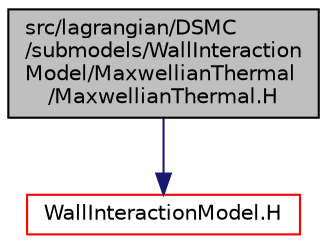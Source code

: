 digraph "src/lagrangian/DSMC/submodels/WallInteractionModel/MaxwellianThermal/MaxwellianThermal.H"
{
  bgcolor="transparent";
  edge [fontname="Helvetica",fontsize="10",labelfontname="Helvetica",labelfontsize="10"];
  node [fontname="Helvetica",fontsize="10",shape=record];
  Node1 [label="src/lagrangian/DSMC\l/submodels/WallInteraction\lModel/MaxwellianThermal\l/MaxwellianThermal.H",height=0.2,width=0.4,color="black", fillcolor="grey75", style="filled", fontcolor="black"];
  Node1 -> Node2 [color="midnightblue",fontsize="10",style="solid",fontname="Helvetica"];
  Node2 [label="WallInteractionModel.H",height=0.2,width=0.4,color="red",URL="$a06620.html"];
}

